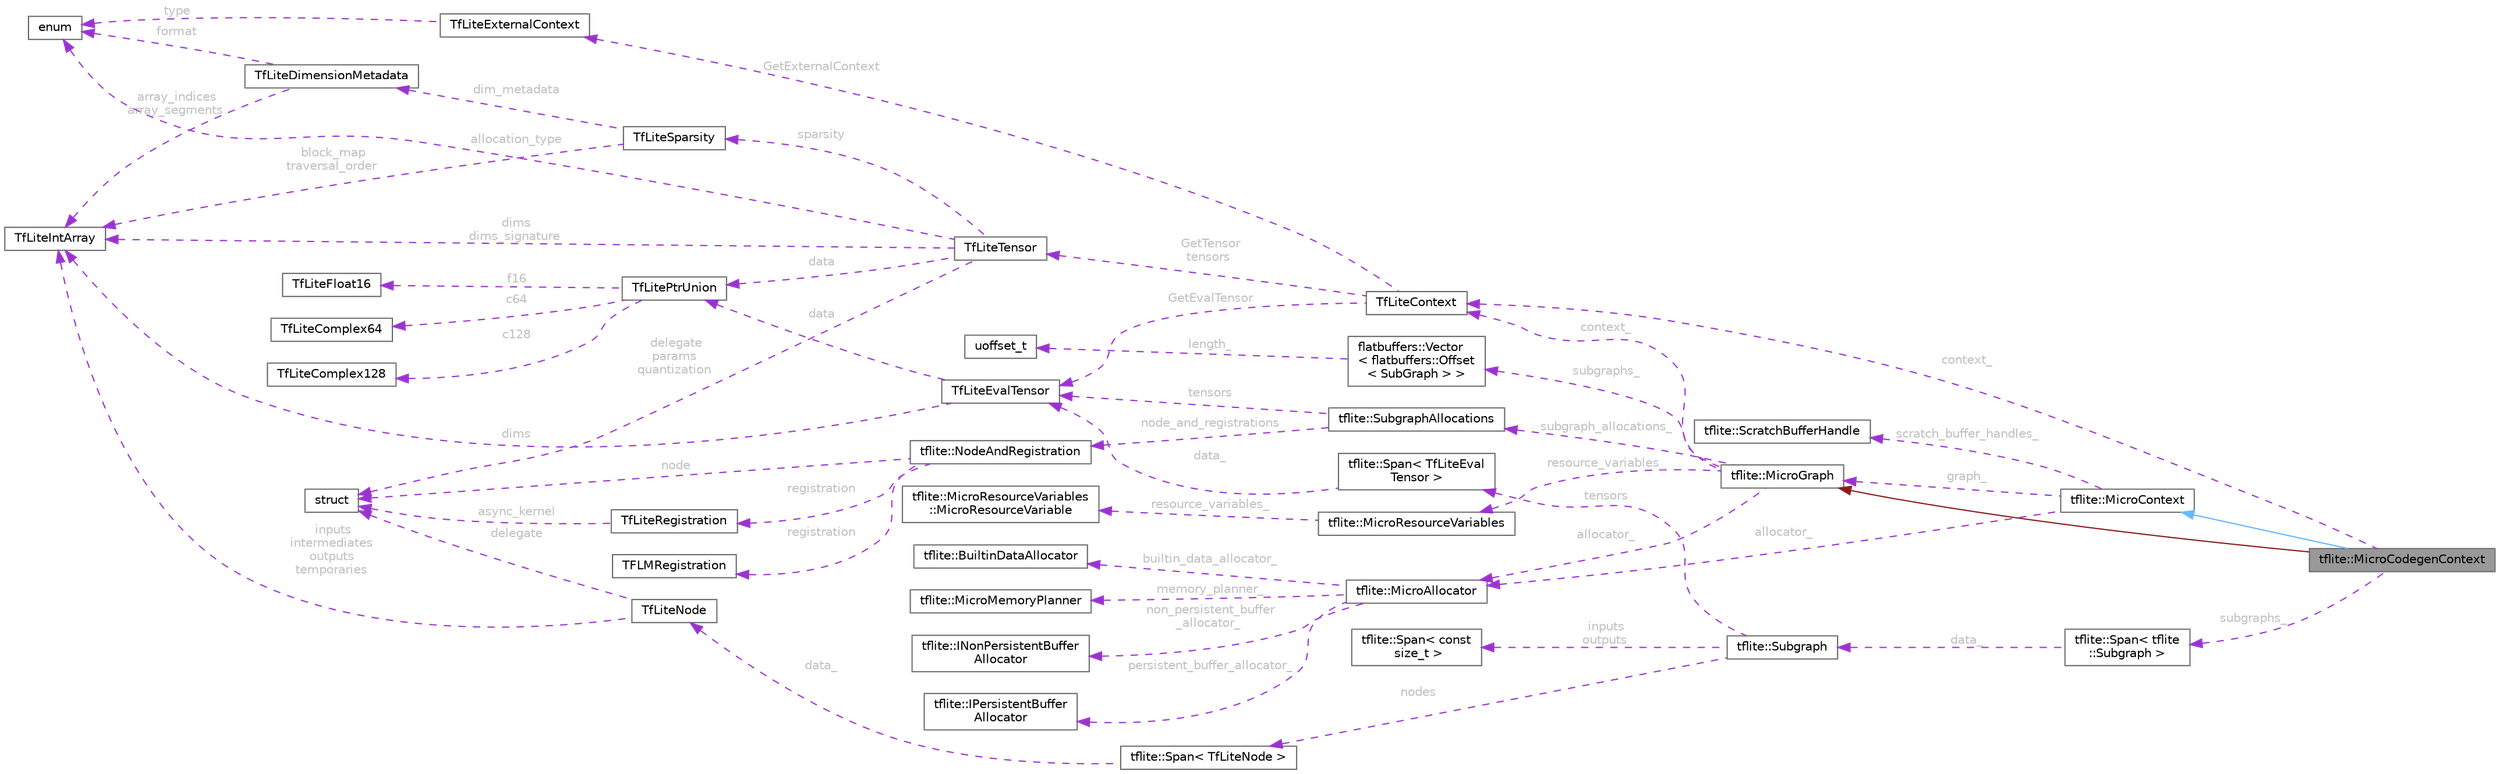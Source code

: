 digraph "tflite::MicroCodegenContext"
{
 // LATEX_PDF_SIZE
  bgcolor="transparent";
  edge [fontname=Helvetica,fontsize=10,labelfontname=Helvetica,labelfontsize=10];
  node [fontname=Helvetica,fontsize=10,shape=box,height=0.2,width=0.4];
  rankdir="LR";
  Node1 [id="Node000001",label="tflite::MicroCodegenContext",height=0.2,width=0.4,color="gray40", fillcolor="grey60", style="filled", fontcolor="black",tooltip=" "];
  Node2 -> Node1 [id="edge51_Node000001_Node000002",dir="back",color="steelblue1",style="solid",tooltip=" "];
  Node2 [id="Node000002",label="tflite::MicroContext",height=0.2,width=0.4,color="gray40", fillcolor="white", style="filled",URL="$classtflite_1_1_micro_context.html",tooltip=" "];
  Node3 -> Node2 [id="edge52_Node000002_Node000003",dir="back",color="darkorchid3",style="dashed",tooltip=" ",label=" allocator_",fontcolor="grey" ];
  Node3 [id="Node000003",label="tflite::MicroAllocator",height=0.2,width=0.4,color="gray40", fillcolor="white", style="filled",URL="$classtflite_1_1_micro_allocator.html",tooltip=" "];
  Node4 -> Node3 [id="edge53_Node000003_Node000004",dir="back",color="darkorchid3",style="dashed",tooltip=" ",label=" non_persistent_buffer\l_allocator_",fontcolor="grey" ];
  Node4 [id="Node000004",label="tflite::INonPersistentBuffer\lAllocator",height=0.2,width=0.4,color="gray40", fillcolor="white", style="filled",URL="$classtflite_1_1_i_non_persistent_buffer_allocator.html",tooltip=" "];
  Node5 -> Node3 [id="edge54_Node000003_Node000005",dir="back",color="darkorchid3",style="dashed",tooltip=" ",label=" persistent_buffer_allocator_",fontcolor="grey" ];
  Node5 [id="Node000005",label="tflite::IPersistentBuffer\lAllocator",height=0.2,width=0.4,color="gray40", fillcolor="white", style="filled",URL="$classtflite_1_1_i_persistent_buffer_allocator.html",tooltip=" "];
  Node6 -> Node3 [id="edge55_Node000003_Node000006",dir="back",color="darkorchid3",style="dashed",tooltip=" ",label=" builtin_data_allocator_",fontcolor="grey" ];
  Node6 [id="Node000006",label="tflite::BuiltinDataAllocator",height=0.2,width=0.4,color="gray40", fillcolor="white", style="filled",URL="$classtflite_1_1_builtin_data_allocator.html",tooltip=" "];
  Node7 -> Node3 [id="edge56_Node000003_Node000007",dir="back",color="darkorchid3",style="dashed",tooltip=" ",label=" memory_planner_",fontcolor="grey" ];
  Node7 [id="Node000007",label="tflite::MicroMemoryPlanner",height=0.2,width=0.4,color="gray40", fillcolor="white", style="filled",URL="$classtflite_1_1_micro_memory_planner.html",tooltip=" "];
  Node8 -> Node2 [id="edge57_Node000002_Node000008",dir="back",color="darkorchid3",style="dashed",tooltip=" ",label=" graph_",fontcolor="grey" ];
  Node8 [id="Node000008",label="tflite::MicroGraph",height=0.2,width=0.4,color="gray40", fillcolor="white", style="filled",URL="$classtflite_1_1_micro_graph.html",tooltip=" "];
  Node9 -> Node8 [id="edge58_Node000008_Node000009",dir="back",color="darkorchid3",style="dashed",tooltip=" ",label=" context_",fontcolor="grey" ];
  Node9 [id="Node000009",label="TfLiteContext",height=0.2,width=0.4,color="gray40", fillcolor="white", style="filled",URL="$struct_tf_lite_context.html",tooltip=" "];
  Node10 -> Node9 [id="edge59_Node000009_Node000010",dir="back",color="darkorchid3",style="dashed",tooltip=" ",label=" GetTensor\ntensors",fontcolor="grey" ];
  Node10 [id="Node000010",label="TfLiteTensor",height=0.2,width=0.4,color="gray40", fillcolor="white", style="filled",URL="$struct_tf_lite_tensor.html",tooltip=" "];
  Node11 -> Node10 [id="edge60_Node000010_Node000011",dir="back",color="darkorchid3",style="dashed",tooltip=" ",label=" data",fontcolor="grey" ];
  Node11 [id="Node000011",label="TfLitePtrUnion",height=0.2,width=0.4,color="gray40", fillcolor="white", style="filled",URL="$union_tf_lite_ptr_union.html",tooltip=" "];
  Node12 -> Node11 [id="edge61_Node000011_Node000012",dir="back",color="darkorchid3",style="dashed",tooltip=" ",label=" f16",fontcolor="grey" ];
  Node12 [id="Node000012",label="TfLiteFloat16",height=0.2,width=0.4,color="gray40", fillcolor="white", style="filled",URL="$struct_tf_lite_float16.html",tooltip="Half precision data type compatible with the C99 definition."];
  Node13 -> Node11 [id="edge62_Node000011_Node000013",dir="back",color="darkorchid3",style="dashed",tooltip=" ",label=" c64",fontcolor="grey" ];
  Node13 [id="Node000013",label="TfLiteComplex64",height=0.2,width=0.4,color="gray40", fillcolor="white", style="filled",URL="$struct_tf_lite_complex64.html",tooltip="Single-precision complex data type compatible with the C99 definition."];
  Node14 -> Node11 [id="edge63_Node000011_Node000014",dir="back",color="darkorchid3",style="dashed",tooltip=" ",label=" c128",fontcolor="grey" ];
  Node14 [id="Node000014",label="TfLiteComplex128",height=0.2,width=0.4,color="gray40", fillcolor="white", style="filled",URL="$struct_tf_lite_complex128.html",tooltip="Double-precision complex data type compatible with the C99 definition."];
  Node15 -> Node10 [id="edge64_Node000010_Node000015",dir="back",color="darkorchid3",style="dashed",tooltip=" ",label=" dims\ndims_signature",fontcolor="grey" ];
  Node15 [id="Node000015",label="TfLiteIntArray",height=0.2,width=0.4,color="gray40", fillcolor="white", style="filled",URL="$struct_tf_lite_int_array.html",tooltip=" "];
  Node16 -> Node10 [id="edge65_Node000010_Node000016",dir="back",color="darkorchid3",style="dashed",tooltip=" ",label=" delegate\nparams\nquantization",fontcolor="grey" ];
  Node16 [id="Node000016",label="struct",height=0.2,width=0.4,color="gray40", fillcolor="white", style="filled",tooltip=" "];
  Node17 -> Node10 [id="edge66_Node000010_Node000017",dir="back",color="darkorchid3",style="dashed",tooltip=" ",label=" allocation_type",fontcolor="grey" ];
  Node17 [id="Node000017",label="enum",height=0.2,width=0.4,color="gray40", fillcolor="white", style="filled",tooltip=" "];
  Node18 -> Node10 [id="edge67_Node000010_Node000018",dir="back",color="darkorchid3",style="dashed",tooltip=" ",label=" sparsity",fontcolor="grey" ];
  Node18 [id="Node000018",label="TfLiteSparsity",height=0.2,width=0.4,color="gray40", fillcolor="white", style="filled",URL="$struct_tf_lite_sparsity.html",tooltip=" "];
  Node15 -> Node18 [id="edge68_Node000018_Node000015",dir="back",color="darkorchid3",style="dashed",tooltip=" ",label=" block_map\ntraversal_order",fontcolor="grey" ];
  Node19 -> Node18 [id="edge69_Node000018_Node000019",dir="back",color="darkorchid3",style="dashed",tooltip=" ",label=" dim_metadata",fontcolor="grey" ];
  Node19 [id="Node000019",label="TfLiteDimensionMetadata",height=0.2,width=0.4,color="gray40", fillcolor="white", style="filled",URL="$struct_tf_lite_dimension_metadata.html",tooltip="Metadata to encode each dimension in a sparse tensor."];
  Node17 -> Node19 [id="edge70_Node000019_Node000017",dir="back",color="darkorchid3",style="dashed",tooltip=" ",label=" format",fontcolor="grey" ];
  Node15 -> Node19 [id="edge71_Node000019_Node000015",dir="back",color="darkorchid3",style="dashed",tooltip=" ",label=" array_indices\narray_segments",fontcolor="grey" ];
  Node20 -> Node9 [id="edge72_Node000009_Node000020",dir="back",color="darkorchid3",style="dashed",tooltip=" ",label=" GetExternalContext",fontcolor="grey" ];
  Node20 [id="Node000020",label="TfLiteExternalContext",height=0.2,width=0.4,color="gray40", fillcolor="white", style="filled",URL="$struct_tf_lite_external_context.html",tooltip=" "];
  Node17 -> Node20 [id="edge73_Node000020_Node000017",dir="back",color="darkorchid3",style="dashed",tooltip=" ",label=" type",fontcolor="grey" ];
  Node21 -> Node9 [id="edge74_Node000009_Node000021",dir="back",color="darkorchid3",style="dashed",tooltip=" ",label=" GetEvalTensor",fontcolor="grey" ];
  Node21 [id="Node000021",label="TfLiteEvalTensor",height=0.2,width=0.4,color="gray40", fillcolor="white", style="filled",URL="$struct_tf_lite_eval_tensor.html",tooltip=" "];
  Node11 -> Node21 [id="edge75_Node000021_Node000011",dir="back",color="darkorchid3",style="dashed",tooltip=" ",label=" data",fontcolor="grey" ];
  Node15 -> Node21 [id="edge76_Node000021_Node000015",dir="back",color="darkorchid3",style="dashed",tooltip=" ",label=" dims",fontcolor="grey" ];
  Node3 -> Node8 [id="edge77_Node000008_Node000003",dir="back",color="darkorchid3",style="dashed",tooltip=" ",label=" allocator_",fontcolor="grey" ];
  Node22 -> Node8 [id="edge78_Node000008_Node000022",dir="back",color="darkorchid3",style="dashed",tooltip=" ",label=" subgraph_allocations_",fontcolor="grey" ];
  Node22 [id="Node000022",label="tflite::SubgraphAllocations",height=0.2,width=0.4,color="gray40", fillcolor="white", style="filled",URL="$structtflite_1_1_subgraph_allocations.html",tooltip=" "];
  Node23 -> Node22 [id="edge79_Node000022_Node000023",dir="back",color="darkorchid3",style="dashed",tooltip=" ",label=" node_and_registrations",fontcolor="grey" ];
  Node23 [id="Node000023",label="tflite::NodeAndRegistration",height=0.2,width=0.4,color="gray40", fillcolor="white", style="filled",URL="$structtflite_1_1_node_and_registration.html",tooltip=" "];
  Node16 -> Node23 [id="edge80_Node000023_Node000016",dir="back",color="darkorchid3",style="dashed",tooltip=" ",label=" node",fontcolor="grey" ];
  Node24 -> Node23 [id="edge81_Node000023_Node000024",dir="back",color="darkorchid3",style="dashed",tooltip=" ",label=" registration",fontcolor="grey" ];
  Node24 [id="Node000024",label="TfLiteRegistration",height=0.2,width=0.4,color="gray40", fillcolor="white", style="filled",URL="$struct_tf_lite_registration.html",tooltip=" "];
  Node16 -> Node24 [id="edge82_Node000024_Node000016",dir="back",color="darkorchid3",style="dashed",tooltip=" ",label=" async_kernel",fontcolor="grey" ];
  Node25 -> Node23 [id="edge83_Node000023_Node000025",dir="back",color="darkorchid3",style="dashed",tooltip=" ",label=" registration",fontcolor="grey" ];
  Node25 [id="Node000025",label="TFLMRegistration",height=0.2,width=0.4,color="gray40", fillcolor="white", style="filled",URL="$struct_t_f_l_m_registration.html",tooltip=" "];
  Node21 -> Node22 [id="edge84_Node000022_Node000021",dir="back",color="darkorchid3",style="dashed",tooltip=" ",label=" tensors",fontcolor="grey" ];
  Node26 -> Node8 [id="edge85_Node000008_Node000026",dir="back",color="darkorchid3",style="dashed",tooltip=" ",label=" resource_variables_",fontcolor="grey" ];
  Node26 [id="Node000026",label="tflite::MicroResourceVariables",height=0.2,width=0.4,color="gray40", fillcolor="white", style="filled",URL="$classtflite_1_1_micro_resource_variables.html",tooltip=" "];
  Node27 -> Node26 [id="edge86_Node000026_Node000027",dir="back",color="darkorchid3",style="dashed",tooltip=" ",label=" resource_variables_",fontcolor="grey" ];
  Node27 [id="Node000027",label="tflite::MicroResourceVariables\l::MicroResourceVariable",height=0.2,width=0.4,color="gray40", fillcolor="white", style="filled",URL="$structtflite_1_1_micro_resource_variables_1_1_micro_resource_variable.html",tooltip=" "];
  Node28 -> Node8 [id="edge87_Node000008_Node000028",dir="back",color="darkorchid3",style="dashed",tooltip=" ",label=" subgraphs_",fontcolor="grey" ];
  Node28 [id="Node000028",label="flatbuffers::Vector\l\< flatbuffers::Offset\l\< SubGraph \> \>",height=0.2,width=0.4,color="gray40", fillcolor="white", style="filled",URL="$classflatbuffers_1_1_vector.html",tooltip=" "];
  Node29 -> Node28 [id="edge88_Node000028_Node000029",dir="back",color="darkorchid3",style="dashed",tooltip=" ",label=" length_",fontcolor="grey" ];
  Node29 [id="Node000029",label="uoffset_t",height=0.2,width=0.4,color="gray40", fillcolor="white", style="filled",tooltip=" "];
  Node30 -> Node2 [id="edge89_Node000002_Node000030",dir="back",color="darkorchid3",style="dashed",tooltip=" ",label=" scratch_buffer_handles_",fontcolor="grey" ];
  Node30 [id="Node000030",label="tflite::ScratchBufferHandle",height=0.2,width=0.4,color="gray40", fillcolor="white", style="filled",URL="$structtflite_1_1_scratch_buffer_handle.html",tooltip=" "];
  Node8 -> Node1 [id="edge90_Node000001_Node000008",dir="back",color="firebrick4",style="solid",tooltip=" "];
  Node9 -> Node1 [id="edge91_Node000001_Node000009",dir="back",color="darkorchid3",style="dashed",tooltip=" ",label=" context_",fontcolor="grey" ];
  Node31 -> Node1 [id="edge92_Node000001_Node000031",dir="back",color="darkorchid3",style="dashed",tooltip=" ",label=" subgraphs_",fontcolor="grey" ];
  Node31 [id="Node000031",label="tflite::Span\< tflite\l::Subgraph \>",height=0.2,width=0.4,color="gray40", fillcolor="white", style="filled",URL="$classtflite_1_1_span.html",tooltip=" "];
  Node32 -> Node31 [id="edge93_Node000031_Node000032",dir="back",color="darkorchid3",style="dashed",tooltip=" ",label=" data_",fontcolor="grey" ];
  Node32 [id="Node000032",label="tflite::Subgraph",height=0.2,width=0.4,color="gray40", fillcolor="white", style="filled",URL="$structtflite_1_1_subgraph.html",tooltip=" "];
  Node33 -> Node32 [id="edge94_Node000032_Node000033",dir="back",color="darkorchid3",style="dashed",tooltip=" ",label=" inputs\noutputs",fontcolor="grey" ];
  Node33 [id="Node000033",label="tflite::Span\< const\l size_t \>",height=0.2,width=0.4,color="gray40", fillcolor="white", style="filled",URL="$classtflite_1_1_span.html",tooltip=" "];
  Node34 -> Node32 [id="edge95_Node000032_Node000034",dir="back",color="darkorchid3",style="dashed",tooltip=" ",label=" nodes",fontcolor="grey" ];
  Node34 [id="Node000034",label="tflite::Span\< TfLiteNode \>",height=0.2,width=0.4,color="gray40", fillcolor="white", style="filled",URL="$classtflite_1_1_span.html",tooltip=" "];
  Node35 -> Node34 [id="edge96_Node000034_Node000035",dir="back",color="darkorchid3",style="dashed",tooltip=" ",label=" data_",fontcolor="grey" ];
  Node35 [id="Node000035",label="TfLiteNode",height=0.2,width=0.4,color="gray40", fillcolor="white", style="filled",URL="$struct_tf_lite_node.html",tooltip=" "];
  Node15 -> Node35 [id="edge97_Node000035_Node000015",dir="back",color="darkorchid3",style="dashed",tooltip=" ",label=" inputs\nintermediates\noutputs\ntemporaries",fontcolor="grey" ];
  Node16 -> Node35 [id="edge98_Node000035_Node000016",dir="back",color="darkorchid3",style="dashed",tooltip=" ",label=" delegate",fontcolor="grey" ];
  Node36 -> Node32 [id="edge99_Node000032_Node000036",dir="back",color="darkorchid3",style="dashed",tooltip=" ",label=" tensors",fontcolor="grey" ];
  Node36 [id="Node000036",label="tflite::Span\< TfLiteEval\lTensor \>",height=0.2,width=0.4,color="gray40", fillcolor="white", style="filled",URL="$classtflite_1_1_span.html",tooltip=" "];
  Node21 -> Node36 [id="edge100_Node000036_Node000021",dir="back",color="darkorchid3",style="dashed",tooltip=" ",label=" data_",fontcolor="grey" ];
}
